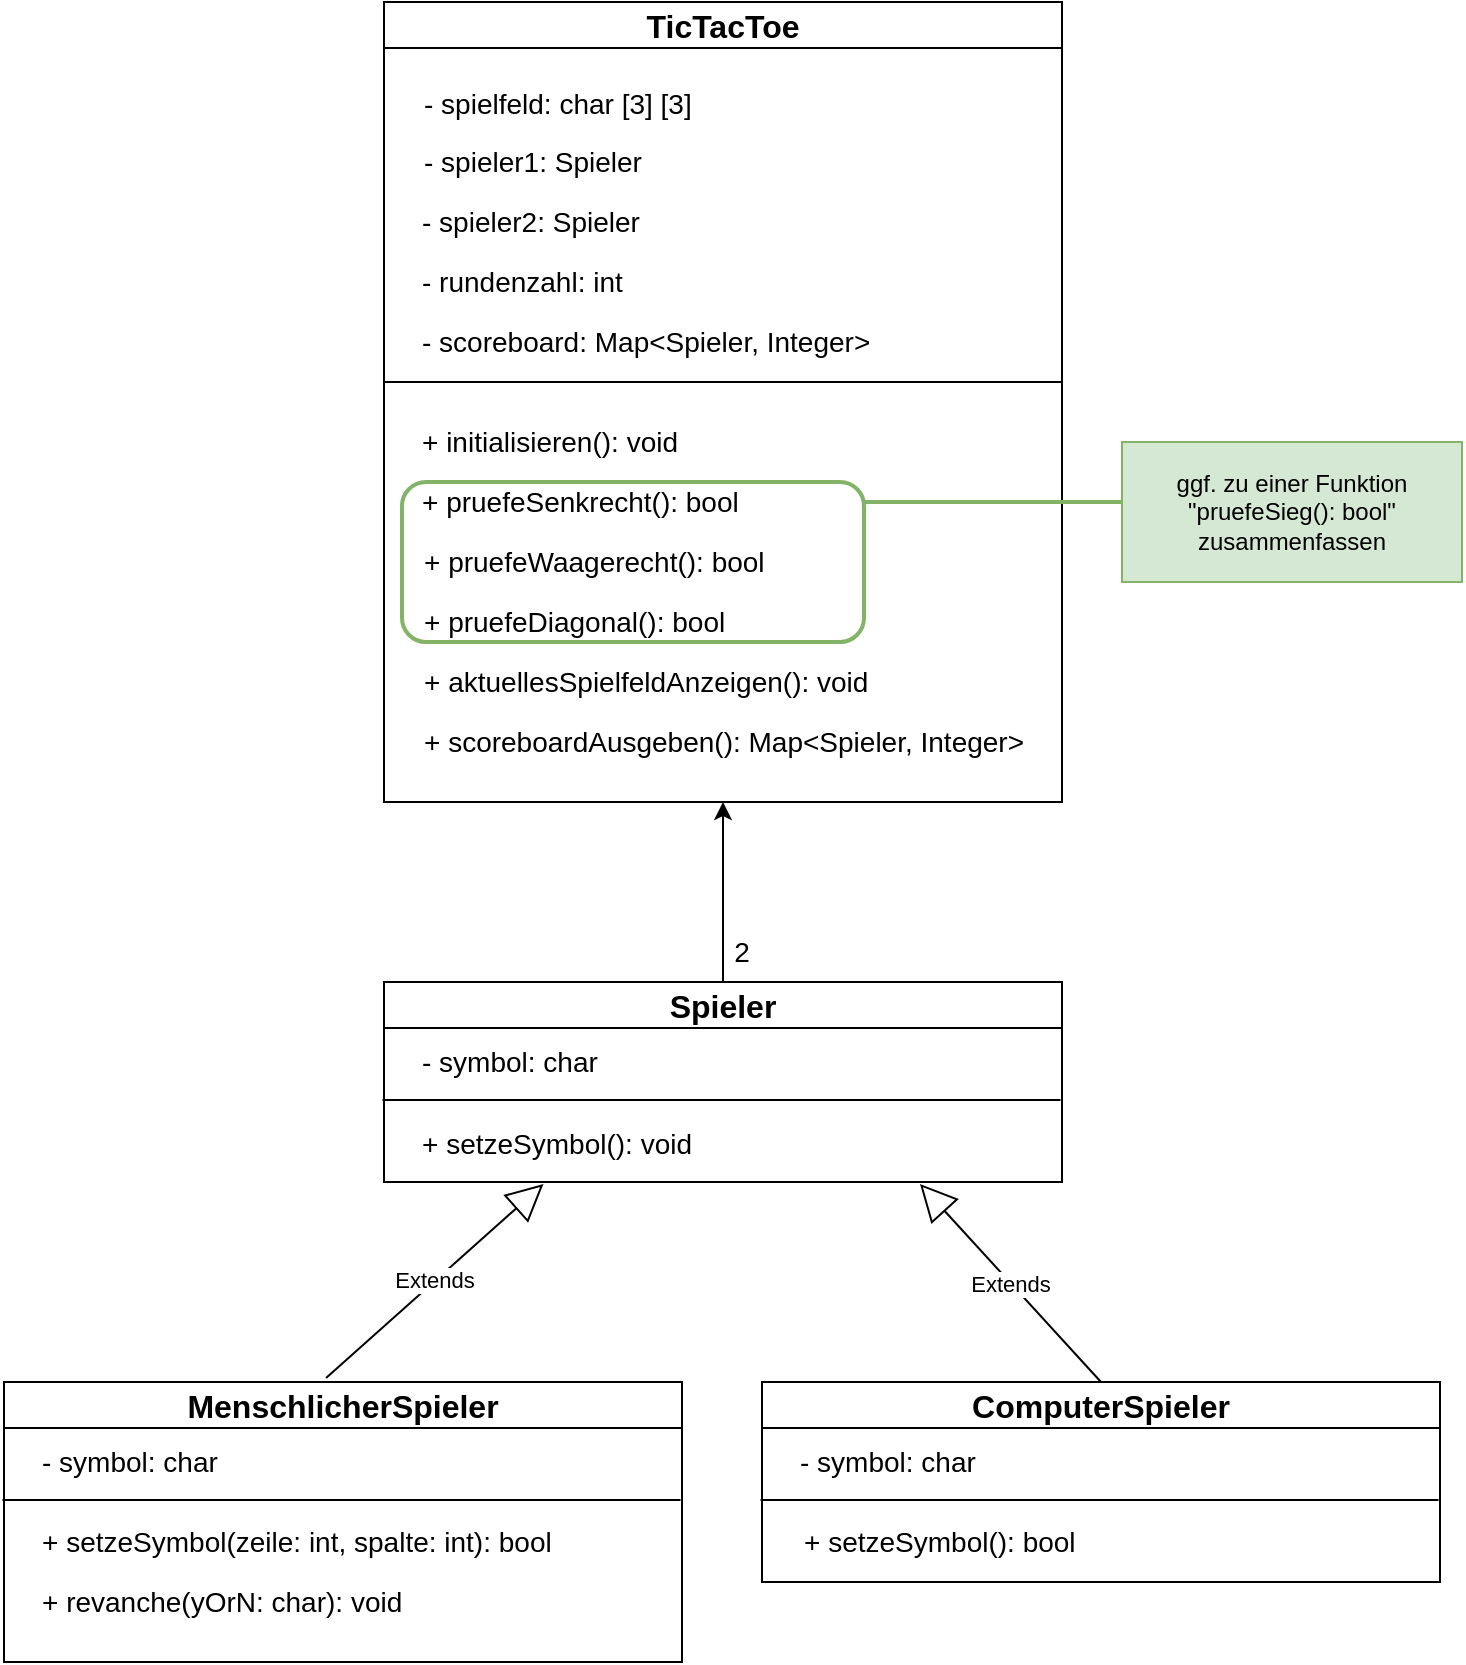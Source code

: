 <mxfile version="22.1.4" type="device">
  <diagram id="C5RBs43oDa-KdzZeNtuy" name="Page-1">
    <mxGraphModel dx="1434" dy="780" grid="1" gridSize="10" guides="1" tooltips="1" connect="1" arrows="1" fold="1" page="1" pageScale="1" pageWidth="827" pageHeight="1169" math="0" shadow="0">
      <root>
        <mxCell id="WIyWlLk6GJQsqaUBKTNV-0" />
        <mxCell id="WIyWlLk6GJQsqaUBKTNV-1" parent="WIyWlLk6GJQsqaUBKTNV-0" />
        <mxCell id="voed31VkrFqZE40E7_od-0" value="&lt;font style=&quot;font-size: 16px;&quot;&gt;TicTacToe&lt;/font&gt;" style="swimlane;whiteSpace=wrap;html=1;" vertex="1" parent="WIyWlLk6GJQsqaUBKTNV-1">
          <mxGeometry x="271" y="10" width="339" height="400" as="geometry" />
        </mxCell>
        <mxCell id="voed31VkrFqZE40E7_od-6" value="&lt;font style=&quot;font-size: 14px;&quot;&gt;- spielfeld: char [3] [3]&lt;/font&gt;" style="text;html=1;strokeColor=none;fillColor=none;align=left;verticalAlign=middle;whiteSpace=wrap;rounded=0;" vertex="1" parent="voed31VkrFqZE40E7_od-0">
          <mxGeometry x="17.5" y="31" width="251" height="40" as="geometry" />
        </mxCell>
        <mxCell id="voed31VkrFqZE40E7_od-7" value="&lt;font style=&quot;font-size: 14px;&quot;&gt;- spieler1: Spieler&lt;/font&gt;" style="text;html=1;strokeColor=none;fillColor=none;align=left;verticalAlign=middle;whiteSpace=wrap;rounded=0;" vertex="1" parent="voed31VkrFqZE40E7_od-0">
          <mxGeometry x="17.5" y="60" width="251" height="40" as="geometry" />
        </mxCell>
        <mxCell id="voed31VkrFqZE40E7_od-8" value="&lt;font style=&quot;font-size: 14px;&quot;&gt;- spieler2: Spieler&lt;/font&gt;" style="text;html=1;strokeColor=none;fillColor=none;align=left;verticalAlign=middle;whiteSpace=wrap;rounded=0;" vertex="1" parent="voed31VkrFqZE40E7_od-0">
          <mxGeometry x="17" y="90" width="251" height="40" as="geometry" />
        </mxCell>
        <mxCell id="voed31VkrFqZE40E7_od-9" value="&lt;font style=&quot;font-size: 14px;&quot;&gt;- rundenzahl: int&lt;/font&gt;" style="text;html=1;strokeColor=none;fillColor=none;align=left;verticalAlign=middle;whiteSpace=wrap;rounded=0;" vertex="1" parent="voed31VkrFqZE40E7_od-0">
          <mxGeometry x="17" y="120" width="251" height="40" as="geometry" />
        </mxCell>
        <mxCell id="voed31VkrFqZE40E7_od-10" value="&lt;font style=&quot;font-size: 14px;&quot;&gt;- scoreboard: Map&amp;lt;Spieler, Integer&amp;gt;&lt;/font&gt;" style="text;html=1;strokeColor=none;fillColor=none;align=left;verticalAlign=middle;whiteSpace=wrap;rounded=0;" vertex="1" parent="voed31VkrFqZE40E7_od-0">
          <mxGeometry x="17" y="150" width="251" height="40" as="geometry" />
        </mxCell>
        <mxCell id="voed31VkrFqZE40E7_od-15" value="&lt;font style=&quot;font-size: 14px;&quot;&gt;+ pruefeSenkrecht(): bool&lt;/font&gt;" style="text;html=1;strokeColor=none;fillColor=none;align=left;verticalAlign=middle;whiteSpace=wrap;rounded=0;" vertex="1" parent="voed31VkrFqZE40E7_od-0">
          <mxGeometry x="17" y="230" width="251" height="40" as="geometry" />
        </mxCell>
        <mxCell id="voed31VkrFqZE40E7_od-16" value="&lt;font style=&quot;font-size: 14px;&quot;&gt;+ pruefeWaagerecht(): bool&lt;/font&gt;" style="text;html=1;strokeColor=none;fillColor=none;align=left;verticalAlign=middle;whiteSpace=wrap;rounded=0;" vertex="1" parent="voed31VkrFqZE40E7_od-0">
          <mxGeometry x="17.5" y="260" width="251" height="40" as="geometry" />
        </mxCell>
        <mxCell id="voed31VkrFqZE40E7_od-17" value="&lt;font style=&quot;font-size: 14px;&quot;&gt;+ pruefeDiagonal(): bool&lt;/font&gt;" style="text;html=1;strokeColor=none;fillColor=none;align=left;verticalAlign=middle;whiteSpace=wrap;rounded=0;" vertex="1" parent="voed31VkrFqZE40E7_od-0">
          <mxGeometry x="17.5" y="290" width="251" height="40" as="geometry" />
        </mxCell>
        <mxCell id="voed31VkrFqZE40E7_od-18" value="&lt;font style=&quot;font-size: 14px;&quot;&gt;+ aktuellesSpielfeldAnzeigen(): void&lt;/font&gt;" style="text;html=1;strokeColor=none;fillColor=none;align=left;verticalAlign=middle;whiteSpace=wrap;rounded=0;" vertex="1" parent="voed31VkrFqZE40E7_od-0">
          <mxGeometry x="17.5" y="320" width="251" height="40" as="geometry" />
        </mxCell>
        <mxCell id="voed31VkrFqZE40E7_od-12" value="" style="endArrow=none;html=1;rounded=0;exitX=0;exitY=0.5;exitDx=0;exitDy=0;" edge="1" parent="voed31VkrFqZE40E7_od-0">
          <mxGeometry width="50" height="50" relative="1" as="geometry">
            <mxPoint y="190" as="sourcePoint" />
            <mxPoint x="339" y="190" as="targetPoint" />
            <Array as="points" />
          </mxGeometry>
        </mxCell>
        <mxCell id="voed31VkrFqZE40E7_od-20" value="" style="rounded=1;whiteSpace=wrap;html=1;fillColor=none;strokeColor=#82b366;strokeWidth=2;" vertex="1" parent="voed31VkrFqZE40E7_od-0">
          <mxGeometry x="9" y="240" width="231" height="80" as="geometry" />
        </mxCell>
        <mxCell id="voed31VkrFqZE40E7_od-23" value="&lt;font style=&quot;font-size: 14px;&quot;&gt;+ scoreboardAusgeben(): Map&amp;lt;Spieler, Integer&amp;gt;&lt;/font&gt;" style="text;html=1;strokeColor=none;fillColor=none;align=left;verticalAlign=middle;whiteSpace=wrap;rounded=0;" vertex="1" parent="voed31VkrFqZE40E7_od-0">
          <mxGeometry x="17.5" y="350" width="302.5" height="40" as="geometry" />
        </mxCell>
        <mxCell id="voed31VkrFqZE40E7_od-14" value="&lt;font style=&quot;font-size: 14px;&quot;&gt;+ initialisieren(): void&lt;/font&gt;" style="text;html=1;strokeColor=none;fillColor=none;align=left;verticalAlign=middle;whiteSpace=wrap;rounded=0;" vertex="1" parent="voed31VkrFqZE40E7_od-0">
          <mxGeometry x="17" y="200" width="251" height="40" as="geometry" />
        </mxCell>
        <mxCell id="voed31VkrFqZE40E7_od-21" value="" style="endArrow=none;html=1;rounded=0;exitX=1;exitY=0;exitDx=0;exitDy=0;strokeWidth=2;fillColor=#d5e8d4;strokeColor=#82b366;" edge="1" parent="WIyWlLk6GJQsqaUBKTNV-1">
          <mxGeometry width="50" height="50" relative="1" as="geometry">
            <mxPoint x="510" y="260" as="sourcePoint" />
            <mxPoint x="640" y="260" as="targetPoint" />
            <Array as="points">
              <mxPoint x="609" y="260" />
              <mxPoint x="590" y="260" />
            </Array>
          </mxGeometry>
        </mxCell>
        <mxCell id="voed31VkrFqZE40E7_od-22" value="ggf. zu einer Funktion &quot;pruefeSieg(): bool&quot; zusammenfassen" style="text;html=1;strokeColor=#82b366;fillColor=#d5e8d4;align=center;verticalAlign=middle;whiteSpace=wrap;rounded=0;" vertex="1" parent="WIyWlLk6GJQsqaUBKTNV-1">
          <mxGeometry x="640" y="230" width="170" height="70" as="geometry" />
        </mxCell>
        <mxCell id="voed31VkrFqZE40E7_od-25" value="&lt;font style=&quot;font-size: 16px;&quot;&gt;Spieler&lt;/font&gt;" style="swimlane;whiteSpace=wrap;html=1;" vertex="1" parent="WIyWlLk6GJQsqaUBKTNV-1">
          <mxGeometry x="271" y="500" width="339" height="100" as="geometry" />
        </mxCell>
        <mxCell id="voed31VkrFqZE40E7_od-28" value="&lt;font style=&quot;font-size: 14px;&quot;&gt;- symbol: char&lt;/font&gt;" style="text;html=1;strokeColor=none;fillColor=none;align=left;verticalAlign=middle;whiteSpace=wrap;rounded=0;" vertex="1" parent="voed31VkrFqZE40E7_od-25">
          <mxGeometry x="17" y="20" width="251" height="40" as="geometry" />
        </mxCell>
        <mxCell id="voed31VkrFqZE40E7_od-31" value="" style="endArrow=none;html=1;rounded=0;exitX=0;exitY=0.5;exitDx=0;exitDy=0;" edge="1" parent="voed31VkrFqZE40E7_od-25">
          <mxGeometry width="50" height="50" relative="1" as="geometry">
            <mxPoint x="-0.75" y="59" as="sourcePoint" />
            <mxPoint x="338.25" y="59" as="targetPoint" />
            <Array as="points" />
          </mxGeometry>
        </mxCell>
        <mxCell id="voed31VkrFqZE40E7_od-26" value="" style="endArrow=classic;html=1;rounded=0;entryX=0.5;entryY=1;entryDx=0;entryDy=0;exitX=0.5;exitY=0;exitDx=0;exitDy=0;" edge="1" parent="WIyWlLk6GJQsqaUBKTNV-1" source="voed31VkrFqZE40E7_od-25" target="voed31VkrFqZE40E7_od-0">
          <mxGeometry width="50" height="50" relative="1" as="geometry">
            <mxPoint x="390" y="520" as="sourcePoint" />
            <mxPoint x="400" y="410" as="targetPoint" />
          </mxGeometry>
        </mxCell>
        <mxCell id="voed31VkrFqZE40E7_od-27" value="&lt;font style=&quot;font-size: 14px;&quot;&gt;2&lt;/font&gt;" style="text;html=1;strokeColor=none;fillColor=none;align=center;verticalAlign=middle;whiteSpace=wrap;rounded=0;" vertex="1" parent="WIyWlLk6GJQsqaUBKTNV-1">
          <mxGeometry x="420" y="470" width="60" height="30" as="geometry" />
        </mxCell>
        <mxCell id="voed31VkrFqZE40E7_od-32" value="&lt;font style=&quot;font-size: 14px;&quot;&gt;+ setzeSymbol(): void&lt;/font&gt;" style="text;html=1;strokeColor=none;fillColor=none;align=left;verticalAlign=middle;whiteSpace=wrap;rounded=0;" vertex="1" parent="WIyWlLk6GJQsqaUBKTNV-1">
          <mxGeometry x="288" y="561" width="251" height="40" as="geometry" />
        </mxCell>
        <mxCell id="voed31VkrFqZE40E7_od-33" value="&lt;font style=&quot;font-size: 16px;&quot;&gt;MenschlicherSpieler&lt;/font&gt;" style="swimlane;whiteSpace=wrap;html=1;" vertex="1" parent="WIyWlLk6GJQsqaUBKTNV-1">
          <mxGeometry x="81" y="700" width="339" height="140" as="geometry" />
        </mxCell>
        <mxCell id="voed31VkrFqZE40E7_od-34" value="&lt;font style=&quot;font-size: 14px;&quot;&gt;- symbol: char&lt;/font&gt;" style="text;html=1;strokeColor=none;fillColor=none;align=left;verticalAlign=middle;whiteSpace=wrap;rounded=0;" vertex="1" parent="voed31VkrFqZE40E7_od-33">
          <mxGeometry x="17" y="20" width="251" height="40" as="geometry" />
        </mxCell>
        <mxCell id="voed31VkrFqZE40E7_od-35" value="" style="endArrow=none;html=1;rounded=0;exitX=0;exitY=0.5;exitDx=0;exitDy=0;" edge="1" parent="voed31VkrFqZE40E7_od-33">
          <mxGeometry width="50" height="50" relative="1" as="geometry">
            <mxPoint x="-0.75" y="59" as="sourcePoint" />
            <mxPoint x="338.25" y="59" as="targetPoint" />
            <Array as="points" />
          </mxGeometry>
        </mxCell>
        <mxCell id="voed31VkrFqZE40E7_od-40" value="&lt;font style=&quot;font-size: 14px;&quot;&gt;+ revanche(yOrN: char): void&lt;/font&gt;" style="text;html=1;strokeColor=none;fillColor=none;align=left;verticalAlign=middle;whiteSpace=wrap;rounded=0;" vertex="1" parent="voed31VkrFqZE40E7_od-33">
          <mxGeometry x="17" y="90" width="301" height="40" as="geometry" />
        </mxCell>
        <mxCell id="voed31VkrFqZE40E7_od-39" value="&lt;font style=&quot;font-size: 14px;&quot;&gt;+ setzeSymbol(zeile: int, spalte: int): bool&lt;/font&gt;" style="text;html=1;strokeColor=none;fillColor=none;align=left;verticalAlign=middle;whiteSpace=wrap;rounded=0;" vertex="1" parent="voed31VkrFqZE40E7_od-33">
          <mxGeometry x="17" y="60" width="301" height="40" as="geometry" />
        </mxCell>
        <mxCell id="voed31VkrFqZE40E7_od-36" value="&lt;font style=&quot;font-size: 16px;&quot;&gt;ComputerSpieler&lt;/font&gt;" style="swimlane;whiteSpace=wrap;html=1;" vertex="1" parent="WIyWlLk6GJQsqaUBKTNV-1">
          <mxGeometry x="460" y="700" width="339" height="100" as="geometry" />
        </mxCell>
        <mxCell id="voed31VkrFqZE40E7_od-37" value="&lt;font style=&quot;font-size: 14px;&quot;&gt;- symbol: char&lt;/font&gt;" style="text;html=1;strokeColor=none;fillColor=none;align=left;verticalAlign=middle;whiteSpace=wrap;rounded=0;" vertex="1" parent="voed31VkrFqZE40E7_od-36">
          <mxGeometry x="17" y="20" width="251" height="40" as="geometry" />
        </mxCell>
        <mxCell id="voed31VkrFqZE40E7_od-38" value="" style="endArrow=none;html=1;rounded=0;exitX=0;exitY=0.5;exitDx=0;exitDy=0;" edge="1" parent="voed31VkrFqZE40E7_od-36">
          <mxGeometry width="50" height="50" relative="1" as="geometry">
            <mxPoint x="-0.75" y="59" as="sourcePoint" />
            <mxPoint x="338.25" y="59" as="targetPoint" />
            <Array as="points" />
          </mxGeometry>
        </mxCell>
        <mxCell id="voed31VkrFqZE40E7_od-41" value="&lt;font style=&quot;font-size: 14px;&quot;&gt;+ setzeSymbol(): bool&lt;/font&gt;" style="text;html=1;strokeColor=none;fillColor=none;align=left;verticalAlign=middle;whiteSpace=wrap;rounded=0;" vertex="1" parent="voed31VkrFqZE40E7_od-36">
          <mxGeometry x="19" y="60" width="301" height="40" as="geometry" />
        </mxCell>
        <mxCell id="voed31VkrFqZE40E7_od-44" value="Extends" style="endArrow=block;endSize=16;endFill=0;html=1;rounded=0;exitX=0.475;exitY=-0.014;exitDx=0;exitDy=0;exitPerimeter=0;entryX=0.25;entryY=1;entryDx=0;entryDy=0;" edge="1" parent="WIyWlLk6GJQsqaUBKTNV-1" source="voed31VkrFqZE40E7_od-33" target="voed31VkrFqZE40E7_od-32">
          <mxGeometry width="160" relative="1" as="geometry">
            <mxPoint x="330" y="590" as="sourcePoint" />
            <mxPoint x="490" y="590" as="targetPoint" />
          </mxGeometry>
        </mxCell>
        <mxCell id="voed31VkrFqZE40E7_od-45" value="Extends" style="endArrow=block;endSize=16;endFill=0;html=1;rounded=0;exitX=0.5;exitY=0;exitDx=0;exitDy=0;entryX=1;entryY=1;entryDx=0;entryDy=0;" edge="1" parent="WIyWlLk6GJQsqaUBKTNV-1" source="voed31VkrFqZE40E7_od-36" target="voed31VkrFqZE40E7_od-32">
          <mxGeometry width="160" relative="1" as="geometry">
            <mxPoint x="330" y="590" as="sourcePoint" />
            <mxPoint x="540" y="620" as="targetPoint" />
          </mxGeometry>
        </mxCell>
      </root>
    </mxGraphModel>
  </diagram>
</mxfile>
